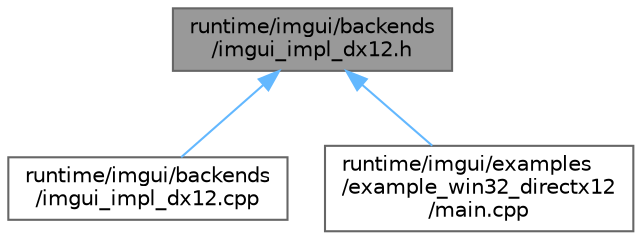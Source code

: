 digraph "runtime/imgui/backends/imgui_impl_dx12.h"
{
 // LATEX_PDF_SIZE
  bgcolor="transparent";
  edge [fontname=Helvetica,fontsize=10,labelfontname=Helvetica,labelfontsize=10];
  node [fontname=Helvetica,fontsize=10,shape=box,height=0.2,width=0.4];
  Node1 [id="Node000001",label="runtime/imgui/backends\l/imgui_impl_dx12.h",height=0.2,width=0.4,color="gray40", fillcolor="grey60", style="filled", fontcolor="black",tooltip=" "];
  Node1 -> Node2 [id="edge3_Node000001_Node000002",dir="back",color="steelblue1",style="solid",tooltip=" "];
  Node2 [id="Node000002",label="runtime/imgui/backends\l/imgui_impl_dx12.cpp",height=0.2,width=0.4,color="grey40", fillcolor="white", style="filled",URL="$imgui__impl__dx12_8cpp.html",tooltip=" "];
  Node1 -> Node3 [id="edge4_Node000001_Node000003",dir="back",color="steelblue1",style="solid",tooltip=" "];
  Node3 [id="Node000003",label="runtime/imgui/examples\l/example_win32_directx12\l/main.cpp",height=0.2,width=0.4,color="grey40", fillcolor="white", style="filled",URL="$imgui_2examples_2example__win32__directx12_2main_8cpp.html",tooltip=" "];
}
